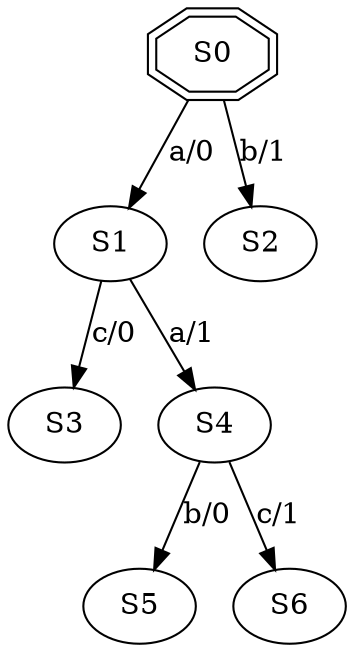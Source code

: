 digraph G {
	S0 -> S1 [label="a/0"];
	S0 -> S2 [label="b/1"];
	S1 -> S3 [label="c/0"];
	S1 -> S4 [label="a/1"];
	S4 -> S5 [label="b/0"];	
	S4 -> S6 [label="c/1"];	
	S0 [shape=doubleoctagon]
}

